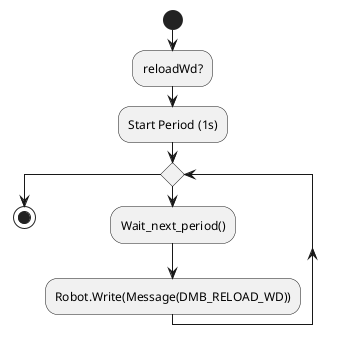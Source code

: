 @startuml
skinparam monochrome true

start
:reloadWd?;
:Start Period (1s);

while ()
  :Wait_next_period();
  :Robot.Write(Message(DMB_RELOAD_WD));
endwhile




stop
@enduml

